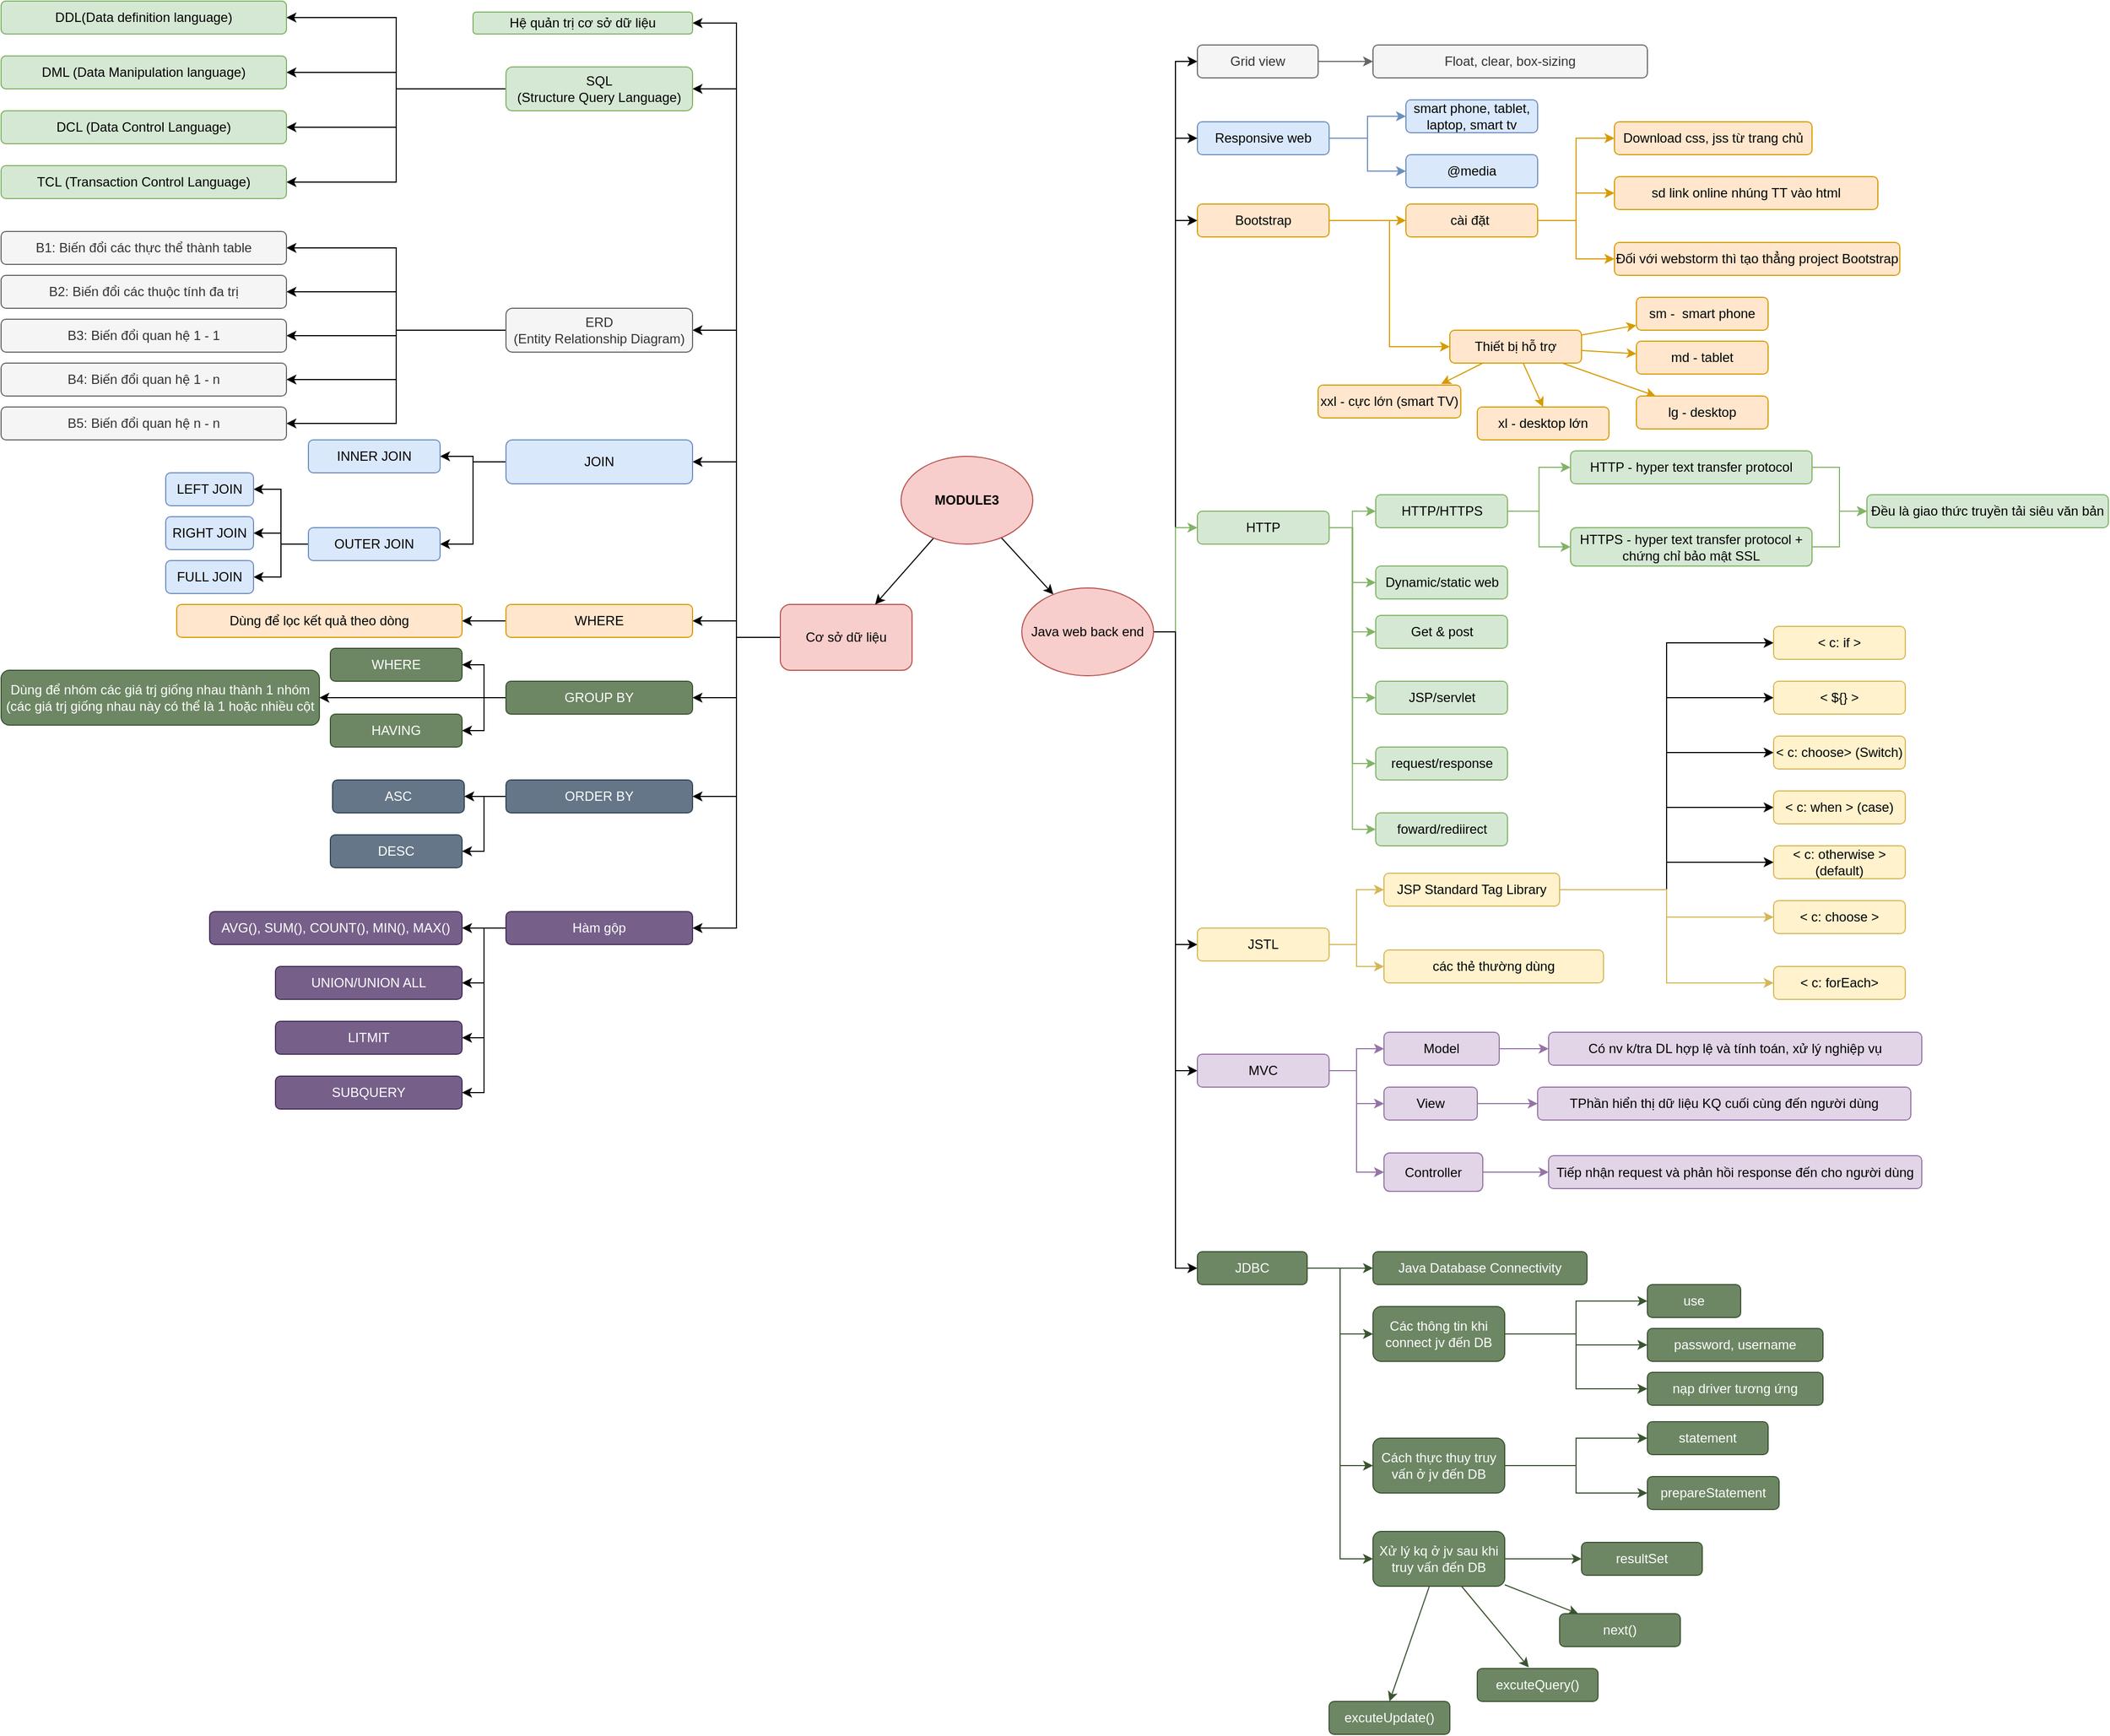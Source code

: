 <mxfile version="15.7.0" type="device"><diagram id="qx9XFybIl6nUPjBlFulJ" name="Page-1"><mxGraphModel dx="2568" dy="482" grid="1" gridSize="10" guides="1" tooltips="1" connect="1" arrows="1" fold="1" page="1" pageScale="1" pageWidth="850" pageHeight="1100" math="0" shadow="0"><root><mxCell id="0"/><mxCell id="1" parent="0"/><mxCell id="7AMHGMUIIfluo1ygR2YH-67" style="edgeStyle=orthogonalEdgeStyle;rounded=0;orthogonalLoop=1;jettySize=auto;html=1;entryX=0;entryY=0.5;entryDx=0;entryDy=0;" parent="1" source="7AMHGMUIIfluo1ygR2YH-1" target="7AMHGMUIIfluo1ygR2YH-2" edge="1"><mxGeometry relative="1" as="geometry"/></mxCell><mxCell id="7AMHGMUIIfluo1ygR2YH-68" style="edgeStyle=orthogonalEdgeStyle;rounded=0;orthogonalLoop=1;jettySize=auto;html=1;entryX=0;entryY=0.5;entryDx=0;entryDy=0;" parent="1" source="7AMHGMUIIfluo1ygR2YH-1" target="7AMHGMUIIfluo1ygR2YH-3" edge="1"><mxGeometry relative="1" as="geometry"/></mxCell><mxCell id="7AMHGMUIIfluo1ygR2YH-69" style="edgeStyle=orthogonalEdgeStyle;rounded=0;orthogonalLoop=1;jettySize=auto;html=1;" parent="1" source="7AMHGMUIIfluo1ygR2YH-1" target="7AMHGMUIIfluo1ygR2YH-7" edge="1"><mxGeometry relative="1" as="geometry"><Array as="points"><mxPoint x="170" y="645"/><mxPoint x="170" y="270"/></Array></mxGeometry></mxCell><mxCell id="7AMHGMUIIfluo1ygR2YH-87" style="edgeStyle=orthogonalEdgeStyle;rounded=0;orthogonalLoop=1;jettySize=auto;html=1;entryX=0;entryY=0.5;entryDx=0;entryDy=0;fillColor=#d5e8d4;strokeColor=#82b366;" parent="1" source="7AMHGMUIIfluo1ygR2YH-1" target="7AMHGMUIIfluo1ygR2YH-20" edge="1"><mxGeometry relative="1" as="geometry"><mxPoint x="190" y="360" as="targetPoint"/></mxGeometry></mxCell><mxCell id="7AMHGMUIIfluo1ygR2YH-111" style="edgeStyle=orthogonalEdgeStyle;rounded=0;orthogonalLoop=1;jettySize=auto;html=1;entryX=0;entryY=0.5;entryDx=0;entryDy=0;" parent="1" source="7AMHGMUIIfluo1ygR2YH-1" target="7AMHGMUIIfluo1ygR2YH-32" edge="1"><mxGeometry relative="1" as="geometry"/></mxCell><mxCell id="7AMHGMUIIfluo1ygR2YH-112" style="edgeStyle=orthogonalEdgeStyle;rounded=0;orthogonalLoop=1;jettySize=auto;html=1;entryX=0;entryY=0.5;entryDx=0;entryDy=0;" parent="1" source="7AMHGMUIIfluo1ygR2YH-1" target="7AMHGMUIIfluo1ygR2YH-42" edge="1"><mxGeometry relative="1" as="geometry"/></mxCell><mxCell id="7AMHGMUIIfluo1ygR2YH-120" style="edgeStyle=orthogonalEdgeStyle;rounded=0;orthogonalLoop=1;jettySize=auto;html=1;entryX=0;entryY=0.5;entryDx=0;entryDy=0;" parent="1" source="7AMHGMUIIfluo1ygR2YH-1" target="7AMHGMUIIfluo1ygR2YH-50" edge="1"><mxGeometry relative="1" as="geometry"/></mxCell><mxCell id="7AMHGMUIIfluo1ygR2YH-1" value="Java web back end" style="ellipse;whiteSpace=wrap;html=1;fillColor=#f8cecc;strokeColor=#b85450;" parent="1" vertex="1"><mxGeometry x="30" y="605" width="120" height="80" as="geometry"/></mxCell><mxCell id="7AMHGMUIIfluo1ygR2YH-70" style="edgeStyle=orthogonalEdgeStyle;rounded=0;orthogonalLoop=1;jettySize=auto;html=1;entryX=0;entryY=0.5;entryDx=0;entryDy=0;fillColor=#f5f5f5;strokeColor=#666666;" parent="1" source="7AMHGMUIIfluo1ygR2YH-2" target="7AMHGMUIIfluo1ygR2YH-4" edge="1"><mxGeometry relative="1" as="geometry"/></mxCell><mxCell id="7AMHGMUIIfluo1ygR2YH-2" value="Grid view" style="rounded=1;whiteSpace=wrap;html=1;fillColor=#f5f5f5;fontColor=#333333;strokeColor=#666666;" parent="1" vertex="1"><mxGeometry x="190" y="110" width="110" height="30" as="geometry"/></mxCell><mxCell id="7AMHGMUIIfluo1ygR2YH-71" style="edgeStyle=orthogonalEdgeStyle;rounded=0;orthogonalLoop=1;jettySize=auto;html=1;fillColor=#dae8fc;strokeColor=#6c8ebf;" parent="1" source="7AMHGMUIIfluo1ygR2YH-3" target="7AMHGMUIIfluo1ygR2YH-5" edge="1"><mxGeometry relative="1" as="geometry"/></mxCell><mxCell id="7AMHGMUIIfluo1ygR2YH-72" style="edgeStyle=orthogonalEdgeStyle;rounded=0;orthogonalLoop=1;jettySize=auto;html=1;fillColor=#dae8fc;strokeColor=#6c8ebf;" parent="1" source="7AMHGMUIIfluo1ygR2YH-3" target="7AMHGMUIIfluo1ygR2YH-6" edge="1"><mxGeometry relative="1" as="geometry"/></mxCell><mxCell id="7AMHGMUIIfluo1ygR2YH-3" value="Responsive web" style="rounded=1;whiteSpace=wrap;html=1;fillColor=#dae8fc;strokeColor=#6c8ebf;" parent="1" vertex="1"><mxGeometry x="190" y="180" width="120" height="30" as="geometry"/></mxCell><mxCell id="7AMHGMUIIfluo1ygR2YH-4" value="Float, clear, box-sizing" style="rounded=1;whiteSpace=wrap;html=1;fillColor=#f5f5f5;fontColor=#333333;strokeColor=#666666;" parent="1" vertex="1"><mxGeometry x="350" y="110" width="250" height="30" as="geometry"/></mxCell><mxCell id="7AMHGMUIIfluo1ygR2YH-5" value="smart phone, tablet, laptop, smart tv" style="rounded=1;whiteSpace=wrap;html=1;fillColor=#dae8fc;strokeColor=#6c8ebf;" parent="1" vertex="1"><mxGeometry x="380" y="160" width="120" height="30" as="geometry"/></mxCell><mxCell id="7AMHGMUIIfluo1ygR2YH-6" value="@media" style="rounded=1;whiteSpace=wrap;html=1;fillColor=#dae8fc;strokeColor=#6c8ebf;" parent="1" vertex="1"><mxGeometry x="380" y="210" width="120" height="30" as="geometry"/></mxCell><mxCell id="7AMHGMUIIfluo1ygR2YH-73" style="edgeStyle=orthogonalEdgeStyle;rounded=0;orthogonalLoop=1;jettySize=auto;html=1;fillColor=#ffe6cc;strokeColor=#d79b00;" parent="1" source="7AMHGMUIIfluo1ygR2YH-7" target="7AMHGMUIIfluo1ygR2YH-8" edge="1"><mxGeometry relative="1" as="geometry"/></mxCell><mxCell id="7AMHGMUIIfluo1ygR2YH-74" style="edgeStyle=orthogonalEdgeStyle;rounded=0;orthogonalLoop=1;jettySize=auto;html=1;entryX=0;entryY=0.5;entryDx=0;entryDy=0;fillColor=#ffe6cc;strokeColor=#d79b00;" parent="1" source="7AMHGMUIIfluo1ygR2YH-7" target="7AMHGMUIIfluo1ygR2YH-13" edge="1"><mxGeometry relative="1" as="geometry"/></mxCell><mxCell id="7AMHGMUIIfluo1ygR2YH-7" value="Bootstrap" style="rounded=1;whiteSpace=wrap;html=1;fillColor=#ffe6cc;strokeColor=#d79b00;" parent="1" vertex="1"><mxGeometry x="190" y="255" width="120" height="30" as="geometry"/></mxCell><mxCell id="7AMHGMUIIfluo1ygR2YH-76" style="edgeStyle=orthogonalEdgeStyle;rounded=0;orthogonalLoop=1;jettySize=auto;html=1;fillColor=#ffe6cc;strokeColor=#d79b00;" parent="1" source="7AMHGMUIIfluo1ygR2YH-8" target="7AMHGMUIIfluo1ygR2YH-10" edge="1"><mxGeometry relative="1" as="geometry"/></mxCell><mxCell id="7AMHGMUIIfluo1ygR2YH-77" style="edgeStyle=orthogonalEdgeStyle;rounded=0;orthogonalLoop=1;jettySize=auto;html=1;entryX=0;entryY=0.5;entryDx=0;entryDy=0;fillColor=#ffe6cc;strokeColor=#d79b00;" parent="1" source="7AMHGMUIIfluo1ygR2YH-8" target="7AMHGMUIIfluo1ygR2YH-11" edge="1"><mxGeometry relative="1" as="geometry"/></mxCell><mxCell id="7AMHGMUIIfluo1ygR2YH-78" style="edgeStyle=orthogonalEdgeStyle;rounded=0;orthogonalLoop=1;jettySize=auto;html=1;entryX=0;entryY=0.5;entryDx=0;entryDy=0;fillColor=#ffe6cc;strokeColor=#d79b00;" parent="1" source="7AMHGMUIIfluo1ygR2YH-8" target="7AMHGMUIIfluo1ygR2YH-9" edge="1"><mxGeometry relative="1" as="geometry"/></mxCell><mxCell id="7AMHGMUIIfluo1ygR2YH-8" value="cài đặt&amp;nbsp;" style="rounded=1;whiteSpace=wrap;html=1;fillColor=#ffe6cc;strokeColor=#d79b00;" parent="1" vertex="1"><mxGeometry x="380" y="255" width="120" height="30" as="geometry"/></mxCell><mxCell id="7AMHGMUIIfluo1ygR2YH-9" value="Download css, jss từ trang chủ" style="rounded=1;whiteSpace=wrap;html=1;fillColor=#ffe6cc;strokeColor=#d79b00;" parent="1" vertex="1"><mxGeometry x="570" y="180" width="180" height="30" as="geometry"/></mxCell><mxCell id="7AMHGMUIIfluo1ygR2YH-10" value="sd link online nhúng TT vào html" style="rounded=1;whiteSpace=wrap;html=1;fillColor=#ffe6cc;strokeColor=#d79b00;" parent="1" vertex="1"><mxGeometry x="570" y="230" width="240" height="30" as="geometry"/></mxCell><mxCell id="7AMHGMUIIfluo1ygR2YH-11" value="Đối với webstorm thì tạo thẳng project Bootstrap" style="rounded=1;whiteSpace=wrap;html=1;fillColor=#ffe6cc;strokeColor=#d79b00;" parent="1" vertex="1"><mxGeometry x="570" y="290" width="260" height="30" as="geometry"/></mxCell><mxCell id="7AMHGMUIIfluo1ygR2YH-79" style="rounded=0;orthogonalLoop=1;jettySize=auto;html=1;fillColor=#ffe6cc;strokeColor=#d79b00;" parent="1" source="7AMHGMUIIfluo1ygR2YH-13" target="7AMHGMUIIfluo1ygR2YH-14" edge="1"><mxGeometry relative="1" as="geometry"/></mxCell><mxCell id="7AMHGMUIIfluo1ygR2YH-81" style="edgeStyle=none;rounded=0;orthogonalLoop=1;jettySize=auto;html=1;fillColor=#ffe6cc;strokeColor=#d79b00;" parent="1" source="7AMHGMUIIfluo1ygR2YH-13" target="7AMHGMUIIfluo1ygR2YH-15" edge="1"><mxGeometry relative="1" as="geometry"/></mxCell><mxCell id="7AMHGMUIIfluo1ygR2YH-83" style="edgeStyle=none;rounded=0;orthogonalLoop=1;jettySize=auto;html=1;fillColor=#ffe6cc;strokeColor=#d79b00;" parent="1" source="7AMHGMUIIfluo1ygR2YH-13" target="7AMHGMUIIfluo1ygR2YH-17" edge="1"><mxGeometry relative="1" as="geometry"/></mxCell><mxCell id="7AMHGMUIIfluo1ygR2YH-84" style="edgeStyle=none;rounded=0;orthogonalLoop=1;jettySize=auto;html=1;entryX=0.5;entryY=0;entryDx=0;entryDy=0;fillColor=#ffe6cc;strokeColor=#d79b00;" parent="1" source="7AMHGMUIIfluo1ygR2YH-13" target="7AMHGMUIIfluo1ygR2YH-18" edge="1"><mxGeometry relative="1" as="geometry"/></mxCell><mxCell id="7AMHGMUIIfluo1ygR2YH-85" style="edgeStyle=none;rounded=0;orthogonalLoop=1;jettySize=auto;html=1;entryX=0.862;entryY=-0.033;entryDx=0;entryDy=0;entryPerimeter=0;fillColor=#ffe6cc;strokeColor=#d79b00;" parent="1" source="7AMHGMUIIfluo1ygR2YH-13" target="7AMHGMUIIfluo1ygR2YH-19" edge="1"><mxGeometry relative="1" as="geometry"/></mxCell><mxCell id="7AMHGMUIIfluo1ygR2YH-13" value="Thiết bị hỗ trợ" style="rounded=1;whiteSpace=wrap;html=1;fillColor=#ffe6cc;strokeColor=#d79b00;" parent="1" vertex="1"><mxGeometry x="420" y="370" width="120" height="30" as="geometry"/></mxCell><mxCell id="7AMHGMUIIfluo1ygR2YH-14" value="sm -&amp;nbsp; smart phone" style="rounded=1;whiteSpace=wrap;html=1;fillColor=#ffe6cc;strokeColor=#d79b00;" parent="1" vertex="1"><mxGeometry x="590" y="340" width="120" height="30" as="geometry"/></mxCell><mxCell id="7AMHGMUIIfluo1ygR2YH-15" value="md - tablet" style="rounded=1;whiteSpace=wrap;html=1;fillColor=#ffe6cc;strokeColor=#d79b00;" parent="1" vertex="1"><mxGeometry x="590" y="380" width="120" height="30" as="geometry"/></mxCell><mxCell id="7AMHGMUIIfluo1ygR2YH-17" value="lg - desktop" style="rounded=1;whiteSpace=wrap;html=1;fillColor=#ffe6cc;strokeColor=#d79b00;" parent="1" vertex="1"><mxGeometry x="590" y="430" width="120" height="30" as="geometry"/></mxCell><mxCell id="7AMHGMUIIfluo1ygR2YH-18" value="xl - desktop lớn" style="rounded=1;whiteSpace=wrap;html=1;fillColor=#ffe6cc;strokeColor=#d79b00;" parent="1" vertex="1"><mxGeometry x="445" y="440" width="120" height="30" as="geometry"/></mxCell><mxCell id="7AMHGMUIIfluo1ygR2YH-19" value="xxl - cực lớn (smart TV)" style="rounded=1;whiteSpace=wrap;html=1;fillColor=#ffe6cc;strokeColor=#d79b00;" parent="1" vertex="1"><mxGeometry x="300" y="420" width="130" height="30" as="geometry"/></mxCell><mxCell id="7AMHGMUIIfluo1ygR2YH-95" style="edgeStyle=orthogonalEdgeStyle;rounded=0;orthogonalLoop=1;jettySize=auto;html=1;fillColor=#d5e8d4;strokeColor=#82b366;" parent="1" source="7AMHGMUIIfluo1ygR2YH-20" target="7AMHGMUIIfluo1ygR2YH-21" edge="1"><mxGeometry relative="1" as="geometry"/></mxCell><mxCell id="7AMHGMUIIfluo1ygR2YH-97" style="edgeStyle=orthogonalEdgeStyle;rounded=0;orthogonalLoop=1;jettySize=auto;html=1;entryX=0;entryY=0.5;entryDx=0;entryDy=0;fillColor=#d5e8d4;strokeColor=#82b366;" parent="1" source="7AMHGMUIIfluo1ygR2YH-20" target="7AMHGMUIIfluo1ygR2YH-23" edge="1"><mxGeometry relative="1" as="geometry"/></mxCell><mxCell id="7AMHGMUIIfluo1ygR2YH-102" style="edgeStyle=orthogonalEdgeStyle;rounded=0;orthogonalLoop=1;jettySize=auto;html=1;entryX=0;entryY=0.5;entryDx=0;entryDy=0;fillColor=#d5e8d4;strokeColor=#82b366;" parent="1" source="7AMHGMUIIfluo1ygR2YH-20" target="7AMHGMUIIfluo1ygR2YH-22" edge="1"><mxGeometry relative="1" as="geometry"/></mxCell><mxCell id="7AMHGMUIIfluo1ygR2YH-104" style="edgeStyle=orthogonalEdgeStyle;rounded=0;orthogonalLoop=1;jettySize=auto;html=1;entryX=0;entryY=0.5;entryDx=0;entryDy=0;fillColor=#d5e8d4;strokeColor=#82b366;" parent="1" source="7AMHGMUIIfluo1ygR2YH-20" target="7AMHGMUIIfluo1ygR2YH-24" edge="1"><mxGeometry relative="1" as="geometry"/></mxCell><mxCell id="7AMHGMUIIfluo1ygR2YH-105" style="edgeStyle=orthogonalEdgeStyle;rounded=0;orthogonalLoop=1;jettySize=auto;html=1;entryX=0;entryY=0.5;entryDx=0;entryDy=0;fillColor=#d5e8d4;strokeColor=#82b366;" parent="1" source="7AMHGMUIIfluo1ygR2YH-20" target="7AMHGMUIIfluo1ygR2YH-25" edge="1"><mxGeometry relative="1" as="geometry"/></mxCell><mxCell id="7AMHGMUIIfluo1ygR2YH-106" style="edgeStyle=orthogonalEdgeStyle;rounded=0;orthogonalLoop=1;jettySize=auto;html=1;entryX=0;entryY=0.5;entryDx=0;entryDy=0;fillColor=#d5e8d4;strokeColor=#82b366;" parent="1" source="7AMHGMUIIfluo1ygR2YH-20" target="7AMHGMUIIfluo1ygR2YH-27" edge="1"><mxGeometry relative="1" as="geometry"/></mxCell><mxCell id="7AMHGMUIIfluo1ygR2YH-20" value="HTTP" style="rounded=1;whiteSpace=wrap;html=1;fillColor=#d5e8d4;strokeColor=#82b366;" parent="1" vertex="1"><mxGeometry x="190" y="535" width="120" height="30" as="geometry"/></mxCell><mxCell id="7AMHGMUIIfluo1ygR2YH-89" style="edgeStyle=orthogonalEdgeStyle;rounded=0;orthogonalLoop=1;jettySize=auto;html=1;entryX=0;entryY=0.5;entryDx=0;entryDy=0;fillColor=#d5e8d4;strokeColor=#82b366;" parent="1" source="7AMHGMUIIfluo1ygR2YH-21" target="7AMHGMUIIfluo1ygR2YH-29" edge="1"><mxGeometry relative="1" as="geometry"/></mxCell><mxCell id="7AMHGMUIIfluo1ygR2YH-92" style="edgeStyle=orthogonalEdgeStyle;rounded=0;orthogonalLoop=1;jettySize=auto;html=1;entryX=0;entryY=0.5;entryDx=0;entryDy=0;fillColor=#d5e8d4;strokeColor=#82b366;" parent="1" source="7AMHGMUIIfluo1ygR2YH-21" target="7AMHGMUIIfluo1ygR2YH-28" edge="1"><mxGeometry relative="1" as="geometry"/></mxCell><mxCell id="7AMHGMUIIfluo1ygR2YH-21" value="HTTP/HTTPS" style="rounded=1;whiteSpace=wrap;html=1;fillColor=#d5e8d4;strokeColor=#82b366;" parent="1" vertex="1"><mxGeometry x="352.5" y="520" width="120" height="30" as="geometry"/></mxCell><mxCell id="7AMHGMUIIfluo1ygR2YH-22" value="Dynamic/static web" style="rounded=1;whiteSpace=wrap;html=1;fillColor=#d5e8d4;strokeColor=#82b366;" parent="1" vertex="1"><mxGeometry x="352.5" y="585" width="120" height="30" as="geometry"/></mxCell><mxCell id="7AMHGMUIIfluo1ygR2YH-23" value="Get &amp;amp; post" style="rounded=1;whiteSpace=wrap;html=1;fillColor=#d5e8d4;strokeColor=#82b366;" parent="1" vertex="1"><mxGeometry x="352.5" y="630" width="120" height="30" as="geometry"/></mxCell><mxCell id="7AMHGMUIIfluo1ygR2YH-24" value="JSP/servlet" style="rounded=1;whiteSpace=wrap;html=1;fillColor=#d5e8d4;strokeColor=#82b366;" parent="1" vertex="1"><mxGeometry x="352.5" y="690" width="120" height="30" as="geometry"/></mxCell><mxCell id="7AMHGMUIIfluo1ygR2YH-25" value="request/response" style="rounded=1;whiteSpace=wrap;html=1;fillColor=#d5e8d4;strokeColor=#82b366;" parent="1" vertex="1"><mxGeometry x="352.5" y="750" width="120" height="30" as="geometry"/></mxCell><mxCell id="7AMHGMUIIfluo1ygR2YH-27" value="foward/rediirect" style="rounded=1;whiteSpace=wrap;html=1;fillColor=#d5e8d4;strokeColor=#82b366;" parent="1" vertex="1"><mxGeometry x="352.5" y="810" width="120" height="30" as="geometry"/></mxCell><mxCell id="7AMHGMUIIfluo1ygR2YH-93" style="edgeStyle=orthogonalEdgeStyle;rounded=0;orthogonalLoop=1;jettySize=auto;html=1;entryX=0;entryY=0.5;entryDx=0;entryDy=0;fillColor=#d5e8d4;strokeColor=#82b366;" parent="1" source="7AMHGMUIIfluo1ygR2YH-28" target="7AMHGMUIIfluo1ygR2YH-30" edge="1"><mxGeometry relative="1" as="geometry"/></mxCell><mxCell id="7AMHGMUIIfluo1ygR2YH-28" value="HTTP - hyper text transfer protocol" style="rounded=1;whiteSpace=wrap;html=1;fillColor=#d5e8d4;strokeColor=#82b366;" parent="1" vertex="1"><mxGeometry x="530" y="480" width="220" height="30" as="geometry"/></mxCell><mxCell id="7AMHGMUIIfluo1ygR2YH-94" style="edgeStyle=orthogonalEdgeStyle;rounded=0;orthogonalLoop=1;jettySize=auto;html=1;entryX=0;entryY=0.5;entryDx=0;entryDy=0;fillColor=#d5e8d4;strokeColor=#82b366;" parent="1" source="7AMHGMUIIfluo1ygR2YH-29" target="7AMHGMUIIfluo1ygR2YH-30" edge="1"><mxGeometry relative="1" as="geometry"/></mxCell><mxCell id="7AMHGMUIIfluo1ygR2YH-29" value="HTTPS - hyper text transfer protocol + chứng chỉ bảo mật SSL" style="rounded=1;whiteSpace=wrap;html=1;fillColor=#d5e8d4;strokeColor=#82b366;" parent="1" vertex="1"><mxGeometry x="530" y="550" width="220" height="35" as="geometry"/></mxCell><mxCell id="7AMHGMUIIfluo1ygR2YH-30" value="Đều là giao thức truyền tải siêu văn bản" style="rounded=1;whiteSpace=wrap;html=1;fillColor=#d5e8d4;strokeColor=#82b366;" parent="1" vertex="1"><mxGeometry x="800" y="520" width="220" height="30" as="geometry"/></mxCell><mxCell id="7AMHGMUIIfluo1ygR2YH-107" style="edgeStyle=orthogonalEdgeStyle;rounded=0;orthogonalLoop=1;jettySize=auto;html=1;entryX=0;entryY=0.5;entryDx=0;entryDy=0;fillColor=#fff2cc;strokeColor=#d6b656;" parent="1" source="7AMHGMUIIfluo1ygR2YH-32" target="7AMHGMUIIfluo1ygR2YH-33" edge="1"><mxGeometry relative="1" as="geometry"/></mxCell><mxCell id="7AMHGMUIIfluo1ygR2YH-109" style="edgeStyle=orthogonalEdgeStyle;rounded=0;orthogonalLoop=1;jettySize=auto;html=1;entryX=0;entryY=0.5;entryDx=0;entryDy=0;fillColor=#fff2cc;strokeColor=#d6b656;" parent="1" source="7AMHGMUIIfluo1ygR2YH-32" target="7AMHGMUIIfluo1ygR2YH-108" edge="1"><mxGeometry relative="1" as="geometry"/></mxCell><mxCell id="7AMHGMUIIfluo1ygR2YH-32" value="JSTL" style="rounded=1;whiteSpace=wrap;html=1;fillColor=#fff2cc;strokeColor=#d6b656;" parent="1" vertex="1"><mxGeometry x="190" y="915" width="120" height="30" as="geometry"/></mxCell><mxCell id="7AMHGMUIIfluo1ygR2YH-139" style="edgeStyle=orthogonalEdgeStyle;rounded=0;orthogonalLoop=1;jettySize=auto;html=1;entryX=0;entryY=0.5;entryDx=0;entryDy=0;" parent="1" source="7AMHGMUIIfluo1ygR2YH-33" target="7AMHGMUIIfluo1ygR2YH-35" edge="1"><mxGeometry relative="1" as="geometry"/></mxCell><mxCell id="7AMHGMUIIfluo1ygR2YH-140" style="edgeStyle=orthogonalEdgeStyle;rounded=0;orthogonalLoop=1;jettySize=auto;html=1;entryX=0;entryY=0.5;entryDx=0;entryDy=0;" parent="1" source="7AMHGMUIIfluo1ygR2YH-33" target="7AMHGMUIIfluo1ygR2YH-34" edge="1"><mxGeometry relative="1" as="geometry"/></mxCell><mxCell id="7AMHGMUIIfluo1ygR2YH-141" style="edgeStyle=orthogonalEdgeStyle;rounded=0;orthogonalLoop=1;jettySize=auto;html=1;entryX=0;entryY=0.5;entryDx=0;entryDy=0;" parent="1" source="7AMHGMUIIfluo1ygR2YH-33" target="7AMHGMUIIfluo1ygR2YH-37" edge="1"><mxGeometry relative="1" as="geometry"/></mxCell><mxCell id="7AMHGMUIIfluo1ygR2YH-142" style="edgeStyle=orthogonalEdgeStyle;rounded=0;orthogonalLoop=1;jettySize=auto;html=1;entryX=0;entryY=0.5;entryDx=0;entryDy=0;" parent="1" source="7AMHGMUIIfluo1ygR2YH-33" target="7AMHGMUIIfluo1ygR2YH-36" edge="1"><mxGeometry relative="1" as="geometry"/></mxCell><mxCell id="7AMHGMUIIfluo1ygR2YH-143" style="edgeStyle=orthogonalEdgeStyle;rounded=0;orthogonalLoop=1;jettySize=auto;html=1;" parent="1" source="7AMHGMUIIfluo1ygR2YH-33" target="7AMHGMUIIfluo1ygR2YH-38" edge="1"><mxGeometry relative="1" as="geometry"/></mxCell><mxCell id="7AMHGMUIIfluo1ygR2YH-144" style="edgeStyle=orthogonalEdgeStyle;rounded=0;orthogonalLoop=1;jettySize=auto;html=1;entryX=0;entryY=0.5;entryDx=0;entryDy=0;fillColor=#fff2cc;strokeColor=#d6b656;" parent="1" source="7AMHGMUIIfluo1ygR2YH-33" target="7AMHGMUIIfluo1ygR2YH-40" edge="1"><mxGeometry relative="1" as="geometry"/></mxCell><mxCell id="7AMHGMUIIfluo1ygR2YH-145" style="edgeStyle=orthogonalEdgeStyle;rounded=0;orthogonalLoop=1;jettySize=auto;html=1;entryX=0;entryY=0.5;entryDx=0;entryDy=0;fillColor=#fff2cc;strokeColor=#d6b656;" parent="1" source="7AMHGMUIIfluo1ygR2YH-33" target="7AMHGMUIIfluo1ygR2YH-41" edge="1"><mxGeometry relative="1" as="geometry"/></mxCell><mxCell id="7AMHGMUIIfluo1ygR2YH-33" value="JSP Standard Tag Library" style="rounded=1;whiteSpace=wrap;html=1;fillColor=#fff2cc;strokeColor=#d6b656;" parent="1" vertex="1"><mxGeometry x="360" y="865" width="160" height="30" as="geometry"/></mxCell><mxCell id="7AMHGMUIIfluo1ygR2YH-34" value="&amp;lt; ${} &amp;gt;" style="rounded=1;whiteSpace=wrap;html=1;fillColor=#fff2cc;strokeColor=#d6b656;" parent="1" vertex="1"><mxGeometry x="715" y="690" width="120" height="30" as="geometry"/></mxCell><mxCell id="7AMHGMUIIfluo1ygR2YH-35" value="&amp;lt; c: if &amp;gt;" style="rounded=1;whiteSpace=wrap;html=1;fillColor=#fff2cc;strokeColor=#d6b656;" parent="1" vertex="1"><mxGeometry x="715" y="640" width="120" height="30" as="geometry"/></mxCell><mxCell id="7AMHGMUIIfluo1ygR2YH-36" value="&amp;lt; c: when &amp;gt; (case)" style="rounded=1;whiteSpace=wrap;html=1;fillColor=#fff2cc;strokeColor=#d6b656;" parent="1" vertex="1"><mxGeometry x="715" y="790" width="120" height="30" as="geometry"/></mxCell><mxCell id="7AMHGMUIIfluo1ygR2YH-37" value="&amp;lt; c: choose&amp;gt; (Switch)" style="rounded=1;whiteSpace=wrap;html=1;fillColor=#fff2cc;strokeColor=#d6b656;" parent="1" vertex="1"><mxGeometry x="715" y="740" width="120" height="30" as="geometry"/></mxCell><mxCell id="7AMHGMUIIfluo1ygR2YH-38" value="&amp;lt; c: otherwise &amp;gt; (default)" style="rounded=1;whiteSpace=wrap;html=1;fillColor=#fff2cc;strokeColor=#d6b656;" parent="1" vertex="1"><mxGeometry x="715" y="840" width="120" height="30" as="geometry"/></mxCell><mxCell id="7AMHGMUIIfluo1ygR2YH-40" value="&amp;lt; c: choose &amp;gt;" style="rounded=1;whiteSpace=wrap;html=1;fillColor=#fff2cc;strokeColor=#d6b656;" parent="1" vertex="1"><mxGeometry x="715" y="890" width="120" height="30" as="geometry"/></mxCell><mxCell id="7AMHGMUIIfluo1ygR2YH-41" value="&amp;lt; c: forEach&amp;gt;" style="rounded=1;whiteSpace=wrap;html=1;fillColor=#fff2cc;strokeColor=#d6b656;" parent="1" vertex="1"><mxGeometry x="715" y="950" width="120" height="30" as="geometry"/></mxCell><mxCell id="7AMHGMUIIfluo1ygR2YH-113" style="edgeStyle=orthogonalEdgeStyle;rounded=0;orthogonalLoop=1;jettySize=auto;html=1;entryX=0;entryY=0.5;entryDx=0;entryDy=0;fillColor=#e1d5e7;strokeColor=#9673a6;" parent="1" source="7AMHGMUIIfluo1ygR2YH-42" target="7AMHGMUIIfluo1ygR2YH-43" edge="1"><mxGeometry relative="1" as="geometry"/></mxCell><mxCell id="7AMHGMUIIfluo1ygR2YH-115" style="edgeStyle=orthogonalEdgeStyle;rounded=0;orthogonalLoop=1;jettySize=auto;html=1;entryX=0;entryY=0.5;entryDx=0;entryDy=0;fillColor=#e1d5e7;strokeColor=#9673a6;" parent="1" source="7AMHGMUIIfluo1ygR2YH-42" target="7AMHGMUIIfluo1ygR2YH-44" edge="1"><mxGeometry relative="1" as="geometry"/></mxCell><mxCell id="7AMHGMUIIfluo1ygR2YH-118" style="edgeStyle=orthogonalEdgeStyle;rounded=0;orthogonalLoop=1;jettySize=auto;html=1;entryX=0;entryY=0.5;entryDx=0;entryDy=0;fillColor=#e1d5e7;strokeColor=#9673a6;" parent="1" source="7AMHGMUIIfluo1ygR2YH-42" target="7AMHGMUIIfluo1ygR2YH-45" edge="1"><mxGeometry relative="1" as="geometry"/></mxCell><mxCell id="7AMHGMUIIfluo1ygR2YH-42" value="MVC" style="rounded=1;whiteSpace=wrap;html=1;fillColor=#e1d5e7;strokeColor=#9673a6;" parent="1" vertex="1"><mxGeometry x="190" y="1030" width="120" height="30" as="geometry"/></mxCell><mxCell id="7AMHGMUIIfluo1ygR2YH-114" style="edgeStyle=orthogonalEdgeStyle;rounded=0;orthogonalLoop=1;jettySize=auto;html=1;entryX=0;entryY=0.5;entryDx=0;entryDy=0;fillColor=#e1d5e7;strokeColor=#9673a6;" parent="1" source="7AMHGMUIIfluo1ygR2YH-43" target="7AMHGMUIIfluo1ygR2YH-47" edge="1"><mxGeometry relative="1" as="geometry"/></mxCell><mxCell id="7AMHGMUIIfluo1ygR2YH-43" value="Model" style="rounded=1;whiteSpace=wrap;html=1;fillColor=#e1d5e7;strokeColor=#9673a6;" parent="1" vertex="1"><mxGeometry x="360" y="1010" width="105" height="30" as="geometry"/></mxCell><mxCell id="7AMHGMUIIfluo1ygR2YH-116" style="edgeStyle=orthogonalEdgeStyle;rounded=0;orthogonalLoop=1;jettySize=auto;html=1;fillColor=#e1d5e7;strokeColor=#9673a6;" parent="1" source="7AMHGMUIIfluo1ygR2YH-44" target="7AMHGMUIIfluo1ygR2YH-48" edge="1"><mxGeometry relative="1" as="geometry"/></mxCell><mxCell id="7AMHGMUIIfluo1ygR2YH-44" value="View" style="rounded=1;whiteSpace=wrap;html=1;fillColor=#e1d5e7;strokeColor=#9673a6;" parent="1" vertex="1"><mxGeometry x="360" y="1060" width="85" height="30" as="geometry"/></mxCell><mxCell id="7AMHGMUIIfluo1ygR2YH-119" style="edgeStyle=orthogonalEdgeStyle;rounded=0;orthogonalLoop=1;jettySize=auto;html=1;entryX=0;entryY=0.5;entryDx=0;entryDy=0;fillColor=#e1d5e7;strokeColor=#9673a6;" parent="1" source="7AMHGMUIIfluo1ygR2YH-45" target="7AMHGMUIIfluo1ygR2YH-46" edge="1"><mxGeometry relative="1" as="geometry"/></mxCell><mxCell id="7AMHGMUIIfluo1ygR2YH-45" value="Controller" style="rounded=1;whiteSpace=wrap;html=1;fillColor=#e1d5e7;strokeColor=#9673a6;" parent="1" vertex="1"><mxGeometry x="360" y="1120" width="90" height="35" as="geometry"/></mxCell><mxCell id="7AMHGMUIIfluo1ygR2YH-46" value="Tiếp nhận request và phản hồi response đến cho người dùng" style="rounded=1;whiteSpace=wrap;html=1;fillColor=#e1d5e7;strokeColor=#9673a6;" parent="1" vertex="1"><mxGeometry x="510" y="1122.5" width="340" height="30" as="geometry"/></mxCell><mxCell id="7AMHGMUIIfluo1ygR2YH-47" value="Có nv k/tra DL hợp lệ và tính toán, xử lý nghiệp vụ" style="rounded=1;whiteSpace=wrap;html=1;fillColor=#e1d5e7;strokeColor=#9673a6;" parent="1" vertex="1"><mxGeometry x="510" y="1010" width="340" height="30" as="geometry"/></mxCell><mxCell id="7AMHGMUIIfluo1ygR2YH-48" value="TPhần hiển thị dữ liệu KQ cuối cùng đến người dùng" style="rounded=1;whiteSpace=wrap;html=1;fillColor=#e1d5e7;strokeColor=#9673a6;" parent="1" vertex="1"><mxGeometry x="500" y="1060" width="340" height="30" as="geometry"/></mxCell><mxCell id="7AMHGMUIIfluo1ygR2YH-121" style="edgeStyle=orthogonalEdgeStyle;rounded=0;orthogonalLoop=1;jettySize=auto;html=1;fillColor=#6d8764;strokeColor=#3A5431;" parent="1" source="7AMHGMUIIfluo1ygR2YH-50" target="7AMHGMUIIfluo1ygR2YH-51" edge="1"><mxGeometry relative="1" as="geometry"/></mxCell><mxCell id="7AMHGMUIIfluo1ygR2YH-122" style="edgeStyle=orthogonalEdgeStyle;rounded=0;orthogonalLoop=1;jettySize=auto;html=1;entryX=0;entryY=0.5;entryDx=0;entryDy=0;fillColor=#6d8764;strokeColor=#3A5431;" parent="1" source="7AMHGMUIIfluo1ygR2YH-50" target="7AMHGMUIIfluo1ygR2YH-52" edge="1"><mxGeometry relative="1" as="geometry"/></mxCell><mxCell id="7AMHGMUIIfluo1ygR2YH-123" style="edgeStyle=orthogonalEdgeStyle;rounded=0;orthogonalLoop=1;jettySize=auto;html=1;entryX=0;entryY=0.5;entryDx=0;entryDy=0;fillColor=#6d8764;strokeColor=#3A5431;" parent="1" source="7AMHGMUIIfluo1ygR2YH-50" target="7AMHGMUIIfluo1ygR2YH-56" edge="1"><mxGeometry relative="1" as="geometry"/></mxCell><mxCell id="7AMHGMUIIfluo1ygR2YH-124" style="edgeStyle=orthogonalEdgeStyle;rounded=0;orthogonalLoop=1;jettySize=auto;html=1;entryX=0;entryY=0.5;entryDx=0;entryDy=0;fillColor=#6d8764;strokeColor=#3A5431;" parent="1" source="7AMHGMUIIfluo1ygR2YH-50" target="7AMHGMUIIfluo1ygR2YH-60" edge="1"><mxGeometry relative="1" as="geometry"/></mxCell><mxCell id="7AMHGMUIIfluo1ygR2YH-50" value="JDBC" style="rounded=1;whiteSpace=wrap;html=1;fillColor=#6d8764;fontColor=#ffffff;strokeColor=#3A5431;" parent="1" vertex="1"><mxGeometry x="190" y="1210" width="100" height="30" as="geometry"/></mxCell><mxCell id="7AMHGMUIIfluo1ygR2YH-51" value="Java Database Connectivity" style="rounded=1;whiteSpace=wrap;html=1;fillColor=#6d8764;fontColor=#ffffff;strokeColor=#3A5431;" parent="1" vertex="1"><mxGeometry x="350" y="1210" width="195" height="30" as="geometry"/></mxCell><mxCell id="7AMHGMUIIfluo1ygR2YH-128" style="edgeStyle=orthogonalEdgeStyle;rounded=0;orthogonalLoop=1;jettySize=auto;html=1;fillColor=#6d8764;strokeColor=#3A5431;" parent="1" source="7AMHGMUIIfluo1ygR2YH-52" target="7AMHGMUIIfluo1ygR2YH-53" edge="1"><mxGeometry relative="1" as="geometry"/></mxCell><mxCell id="7AMHGMUIIfluo1ygR2YH-129" style="edgeStyle=orthogonalEdgeStyle;rounded=0;orthogonalLoop=1;jettySize=auto;html=1;fillColor=#6d8764;strokeColor=#3A5431;" parent="1" source="7AMHGMUIIfluo1ygR2YH-52" target="7AMHGMUIIfluo1ygR2YH-54" edge="1"><mxGeometry relative="1" as="geometry"/></mxCell><mxCell id="7AMHGMUIIfluo1ygR2YH-130" style="edgeStyle=orthogonalEdgeStyle;rounded=0;orthogonalLoop=1;jettySize=auto;html=1;entryX=0;entryY=0.5;entryDx=0;entryDy=0;fillColor=#6d8764;strokeColor=#3A5431;" parent="1" source="7AMHGMUIIfluo1ygR2YH-52" target="7AMHGMUIIfluo1ygR2YH-55" edge="1"><mxGeometry relative="1" as="geometry"/></mxCell><mxCell id="7AMHGMUIIfluo1ygR2YH-52" value="Các thông tin khi connect jv đến DB" style="rounded=1;whiteSpace=wrap;html=1;fillColor=#6d8764;fontColor=#ffffff;strokeColor=#3A5431;" parent="1" vertex="1"><mxGeometry x="350" y="1260" width="120" height="50" as="geometry"/></mxCell><mxCell id="7AMHGMUIIfluo1ygR2YH-53" value="use" style="rounded=1;whiteSpace=wrap;html=1;fillColor=#6d8764;fontColor=#ffffff;strokeColor=#3A5431;" parent="1" vertex="1"><mxGeometry x="600" y="1240" width="85" height="30" as="geometry"/></mxCell><mxCell id="7AMHGMUIIfluo1ygR2YH-54" value="password, username" style="rounded=1;whiteSpace=wrap;html=1;fillColor=#6d8764;fontColor=#ffffff;strokeColor=#3A5431;" parent="1" vertex="1"><mxGeometry x="600" y="1280" width="160" height="30" as="geometry"/></mxCell><mxCell id="7AMHGMUIIfluo1ygR2YH-55" value="nạp driver tương ứng" style="rounded=1;whiteSpace=wrap;html=1;fillColor=#6d8764;fontColor=#ffffff;strokeColor=#3A5431;" parent="1" vertex="1"><mxGeometry x="600" y="1320" width="160" height="30" as="geometry"/></mxCell><mxCell id="7AMHGMUIIfluo1ygR2YH-131" style="edgeStyle=orthogonalEdgeStyle;rounded=0;orthogonalLoop=1;jettySize=auto;html=1;fillColor=#6d8764;strokeColor=#3A5431;" parent="1" source="7AMHGMUIIfluo1ygR2YH-56" target="7AMHGMUIIfluo1ygR2YH-57" edge="1"><mxGeometry relative="1" as="geometry"/></mxCell><mxCell id="7AMHGMUIIfluo1ygR2YH-132" style="edgeStyle=orthogonalEdgeStyle;rounded=0;orthogonalLoop=1;jettySize=auto;html=1;fillColor=#6d8764;strokeColor=#3A5431;" parent="1" source="7AMHGMUIIfluo1ygR2YH-56" target="7AMHGMUIIfluo1ygR2YH-59" edge="1"><mxGeometry relative="1" as="geometry"/></mxCell><mxCell id="7AMHGMUIIfluo1ygR2YH-56" value="Cách thực thuy truy vấn ở jv đến DB" style="rounded=1;whiteSpace=wrap;html=1;fillColor=#6d8764;fontColor=#ffffff;strokeColor=#3A5431;" parent="1" vertex="1"><mxGeometry x="350" y="1380" width="120" height="50" as="geometry"/></mxCell><mxCell id="7AMHGMUIIfluo1ygR2YH-57" value="statement" style="rounded=1;whiteSpace=wrap;html=1;fillColor=#6d8764;fontColor=#ffffff;strokeColor=#3A5431;" parent="1" vertex="1"><mxGeometry x="600" y="1365" width="110" height="30" as="geometry"/></mxCell><mxCell id="7AMHGMUIIfluo1ygR2YH-59" value="prepareStatement" style="rounded=1;whiteSpace=wrap;html=1;fillColor=#6d8764;fontColor=#ffffff;strokeColor=#3A5431;" parent="1" vertex="1"><mxGeometry x="600" y="1415" width="120" height="30" as="geometry"/></mxCell><mxCell id="7AMHGMUIIfluo1ygR2YH-135" style="rounded=0;orthogonalLoop=1;jettySize=auto;html=1;entryX=0;entryY=0.5;entryDx=0;entryDy=0;fillColor=#6d8764;strokeColor=#3A5431;" parent="1" source="7AMHGMUIIfluo1ygR2YH-60" target="7AMHGMUIIfluo1ygR2YH-61" edge="1"><mxGeometry relative="1" as="geometry"/></mxCell><mxCell id="7AMHGMUIIfluo1ygR2YH-136" style="edgeStyle=none;rounded=0;orthogonalLoop=1;jettySize=auto;html=1;fillColor=#6d8764;strokeColor=#3A5431;" parent="1" source="7AMHGMUIIfluo1ygR2YH-60" target="7AMHGMUIIfluo1ygR2YH-62" edge="1"><mxGeometry relative="1" as="geometry"/></mxCell><mxCell id="7AMHGMUIIfluo1ygR2YH-137" style="edgeStyle=none;rounded=0;orthogonalLoop=1;jettySize=auto;html=1;entryX=0.427;entryY=-0.033;entryDx=0;entryDy=0;entryPerimeter=0;fillColor=#6d8764;strokeColor=#3A5431;" parent="1" source="7AMHGMUIIfluo1ygR2YH-60" target="7AMHGMUIIfluo1ygR2YH-64" edge="1"><mxGeometry relative="1" as="geometry"/></mxCell><mxCell id="7AMHGMUIIfluo1ygR2YH-138" style="edgeStyle=none;rounded=0;orthogonalLoop=1;jettySize=auto;html=1;entryX=0.5;entryY=0;entryDx=0;entryDy=0;fillColor=#6d8764;strokeColor=#3A5431;" parent="1" source="7AMHGMUIIfluo1ygR2YH-60" target="7AMHGMUIIfluo1ygR2YH-65" edge="1"><mxGeometry relative="1" as="geometry"/></mxCell><mxCell id="7AMHGMUIIfluo1ygR2YH-60" value="Xử lý kq ở jv sau khi truy vấn đến DB" style="rounded=1;whiteSpace=wrap;html=1;fillColor=#6d8764;fontColor=#ffffff;strokeColor=#3A5431;" parent="1" vertex="1"><mxGeometry x="350" y="1465" width="120" height="50" as="geometry"/></mxCell><mxCell id="7AMHGMUIIfluo1ygR2YH-61" value="resultSet" style="rounded=1;whiteSpace=wrap;html=1;fillColor=#6d8764;fontColor=#ffffff;strokeColor=#3A5431;" parent="1" vertex="1"><mxGeometry x="540" y="1475" width="110" height="30" as="geometry"/></mxCell><mxCell id="7AMHGMUIIfluo1ygR2YH-62" value="next()" style="rounded=1;whiteSpace=wrap;html=1;fillColor=#6d8764;fontColor=#ffffff;strokeColor=#3A5431;" parent="1" vertex="1"><mxGeometry x="520" y="1540" width="110" height="30" as="geometry"/></mxCell><mxCell id="7AMHGMUIIfluo1ygR2YH-64" value="excuteQuery()" style="rounded=1;whiteSpace=wrap;html=1;fillColor=#6d8764;fontColor=#ffffff;strokeColor=#3A5431;" parent="1" vertex="1"><mxGeometry x="445" y="1590" width="110" height="30" as="geometry"/></mxCell><mxCell id="7AMHGMUIIfluo1ygR2YH-65" value="excuteUpdate()" style="rounded=1;whiteSpace=wrap;html=1;fillColor=#6d8764;fontColor=#ffffff;strokeColor=#3A5431;" parent="1" vertex="1"><mxGeometry x="310" y="1620" width="110" height="30" as="geometry"/></mxCell><mxCell id="7AMHGMUIIfluo1ygR2YH-108" value="các thẻ thường dùng" style="rounded=1;whiteSpace=wrap;html=1;fillColor=#fff2cc;strokeColor=#d6b656;" parent="1" vertex="1"><mxGeometry x="360" y="935" width="200" height="30" as="geometry"/></mxCell><mxCell id="A3XygRUKqeT7QAROXQOH-55" style="edgeStyle=orthogonalEdgeStyle;rounded=0;orthogonalLoop=1;jettySize=auto;html=1;entryX=1;entryY=0.5;entryDx=0;entryDy=0;" edge="1" parent="1" source="A3XygRUKqeT7QAROXQOH-9" target="A3XygRUKqeT7QAROXQOH-53"><mxGeometry relative="1" as="geometry"/></mxCell><mxCell id="A3XygRUKqeT7QAROXQOH-56" style="edgeStyle=orthogonalEdgeStyle;rounded=0;orthogonalLoop=1;jettySize=auto;html=1;entryX=1;entryY=0.5;entryDx=0;entryDy=0;" edge="1" parent="1" source="A3XygRUKqeT7QAROXQOH-9" target="A3XygRUKqeT7QAROXQOH-54"><mxGeometry relative="1" as="geometry"/></mxCell><mxCell id="A3XygRUKqeT7QAROXQOH-57" style="edgeStyle=orthogonalEdgeStyle;rounded=0;orthogonalLoop=1;jettySize=auto;html=1;entryX=1;entryY=0.5;entryDx=0;entryDy=0;" edge="1" parent="1" source="A3XygRUKqeT7QAROXQOH-9" target="A3XygRUKqeT7QAROXQOH-21"><mxGeometry relative="1" as="geometry"/></mxCell><mxCell id="A3XygRUKqeT7QAROXQOH-60" style="edgeStyle=orthogonalEdgeStyle;rounded=0;orthogonalLoop=1;jettySize=auto;html=1;entryX=1;entryY=0.5;entryDx=0;entryDy=0;" edge="1" parent="1" source="A3XygRUKqeT7QAROXQOH-9" target="A3XygRUKqeT7QAROXQOH-25"><mxGeometry relative="1" as="geometry"/></mxCell><mxCell id="A3XygRUKqeT7QAROXQOH-61" style="edgeStyle=orthogonalEdgeStyle;rounded=0;orthogonalLoop=1;jettySize=auto;html=1;entryX=1;entryY=0.5;entryDx=0;entryDy=0;" edge="1" parent="1" source="A3XygRUKqeT7QAROXQOH-9" target="A3XygRUKqeT7QAROXQOH-32"><mxGeometry relative="1" as="geometry"/></mxCell><mxCell id="A3XygRUKqeT7QAROXQOH-62" style="edgeStyle=orthogonalEdgeStyle;rounded=0;orthogonalLoop=1;jettySize=auto;html=1;entryX=1;entryY=0.5;entryDx=0;entryDy=0;" edge="1" parent="1" source="A3XygRUKqeT7QAROXQOH-9" target="A3XygRUKqeT7QAROXQOH-36"><mxGeometry relative="1" as="geometry"/></mxCell><mxCell id="A3XygRUKqeT7QAROXQOH-67" style="edgeStyle=orthogonalEdgeStyle;rounded=0;orthogonalLoop=1;jettySize=auto;html=1;entryX=1;entryY=0.5;entryDx=0;entryDy=0;" edge="1" parent="1" source="A3XygRUKqeT7QAROXQOH-9" target="A3XygRUKqeT7QAROXQOH-41"><mxGeometry relative="1" as="geometry"/></mxCell><mxCell id="A3XygRUKqeT7QAROXQOH-72" style="edgeStyle=orthogonalEdgeStyle;rounded=0;orthogonalLoop=1;jettySize=auto;html=1;entryX=1;entryY=0.5;entryDx=0;entryDy=0;" edge="1" parent="1" source="A3XygRUKqeT7QAROXQOH-9" target="A3XygRUKqeT7QAROXQOH-48"><mxGeometry relative="1" as="geometry"/></mxCell><mxCell id="A3XygRUKqeT7QAROXQOH-9" value="Cơ sở dữ liệu" style="rounded=1;whiteSpace=wrap;html=1;fillColor=#f8cecc;strokeColor=#b85450;" vertex="1" parent="1"><mxGeometry x="-190" y="620" width="120" height="60" as="geometry"/></mxCell><mxCell id="A3XygRUKqeT7QAROXQOH-100" style="edgeStyle=orthogonalEdgeStyle;rounded=0;orthogonalLoop=1;jettySize=auto;html=1;entryX=1;entryY=0.5;entryDx=0;entryDy=0;" edge="1" parent="1" source="A3XygRUKqeT7QAROXQOH-21" target="A3XygRUKqeT7QAROXQOH-87"><mxGeometry relative="1" as="geometry"/></mxCell><mxCell id="A3XygRUKqeT7QAROXQOH-101" style="edgeStyle=orthogonalEdgeStyle;rounded=0;orthogonalLoop=1;jettySize=auto;html=1;entryX=1;entryY=0.5;entryDx=0;entryDy=0;" edge="1" parent="1" source="A3XygRUKqeT7QAROXQOH-21" target="A3XygRUKqeT7QAROXQOH-88"><mxGeometry relative="1" as="geometry"/></mxCell><mxCell id="A3XygRUKqeT7QAROXQOH-102" style="edgeStyle=orthogonalEdgeStyle;rounded=0;orthogonalLoop=1;jettySize=auto;html=1;" edge="1" parent="1" source="A3XygRUKqeT7QAROXQOH-21" target="A3XygRUKqeT7QAROXQOH-89"><mxGeometry relative="1" as="geometry"/></mxCell><mxCell id="A3XygRUKqeT7QAROXQOH-103" style="edgeStyle=orthogonalEdgeStyle;rounded=0;orthogonalLoop=1;jettySize=auto;html=1;entryX=1;entryY=0.5;entryDx=0;entryDy=0;" edge="1" parent="1" source="A3XygRUKqeT7QAROXQOH-21" target="A3XygRUKqeT7QAROXQOH-90"><mxGeometry relative="1" as="geometry"/></mxCell><mxCell id="A3XygRUKqeT7QAROXQOH-104" style="edgeStyle=orthogonalEdgeStyle;rounded=0;orthogonalLoop=1;jettySize=auto;html=1;entryX=1;entryY=0.5;entryDx=0;entryDy=0;" edge="1" parent="1" source="A3XygRUKqeT7QAROXQOH-21" target="A3XygRUKqeT7QAROXQOH-91"><mxGeometry relative="1" as="geometry"/></mxCell><mxCell id="A3XygRUKqeT7QAROXQOH-21" value="ERD&lt;br&gt;(Entity Relationship Diagram)" style="rounded=1;whiteSpace=wrap;html=1;fillColor=#f5f5f5;fontColor=#333333;strokeColor=#666666;" vertex="1" parent="1"><mxGeometry x="-440" y="350" width="170" height="40" as="geometry"/></mxCell><mxCell id="A3XygRUKqeT7QAROXQOH-58" style="edgeStyle=orthogonalEdgeStyle;rounded=0;orthogonalLoop=1;jettySize=auto;html=1;entryX=1;entryY=0.5;entryDx=0;entryDy=0;" edge="1" parent="1" source="A3XygRUKqeT7QAROXQOH-25" target="A3XygRUKqeT7QAROXQOH-26"><mxGeometry relative="1" as="geometry"/></mxCell><mxCell id="A3XygRUKqeT7QAROXQOH-59" style="edgeStyle=orthogonalEdgeStyle;rounded=0;orthogonalLoop=1;jettySize=auto;html=1;entryX=1;entryY=0.5;entryDx=0;entryDy=0;" edge="1" parent="1" source="A3XygRUKqeT7QAROXQOH-25" target="A3XygRUKqeT7QAROXQOH-30"><mxGeometry relative="1" as="geometry"/></mxCell><mxCell id="A3XygRUKqeT7QAROXQOH-25" value="JOIN" style="rounded=1;whiteSpace=wrap;html=1;fillColor=#dae8fc;strokeColor=#6c8ebf;" vertex="1" parent="1"><mxGeometry x="-440" y="470" width="170" height="40" as="geometry"/></mxCell><mxCell id="A3XygRUKqeT7QAROXQOH-26" value="INNER JOIN" style="rounded=1;whiteSpace=wrap;html=1;fillColor=#dae8fc;strokeColor=#6c8ebf;" vertex="1" parent="1"><mxGeometry x="-620" y="470" width="120" height="30" as="geometry"/></mxCell><mxCell id="A3XygRUKqeT7QAROXQOH-80" style="edgeStyle=orthogonalEdgeStyle;rounded=0;orthogonalLoop=1;jettySize=auto;html=1;entryX=1;entryY=0.5;entryDx=0;entryDy=0;" edge="1" parent="1" source="A3XygRUKqeT7QAROXQOH-30" target="A3XygRUKqeT7QAROXQOH-77"><mxGeometry relative="1" as="geometry"/></mxCell><mxCell id="A3XygRUKqeT7QAROXQOH-81" style="edgeStyle=orthogonalEdgeStyle;rounded=0;orthogonalLoop=1;jettySize=auto;html=1;entryX=1;entryY=0.5;entryDx=0;entryDy=0;" edge="1" parent="1" source="A3XygRUKqeT7QAROXQOH-30" target="A3XygRUKqeT7QAROXQOH-78"><mxGeometry relative="1" as="geometry"/></mxCell><mxCell id="A3XygRUKqeT7QAROXQOH-82" style="edgeStyle=orthogonalEdgeStyle;rounded=0;orthogonalLoop=1;jettySize=auto;html=1;entryX=1;entryY=0.5;entryDx=0;entryDy=0;" edge="1" parent="1" source="A3XygRUKqeT7QAROXQOH-30" target="A3XygRUKqeT7QAROXQOH-79"><mxGeometry relative="1" as="geometry"/></mxCell><mxCell id="A3XygRUKqeT7QAROXQOH-30" value="OUTER JOIN" style="rounded=1;whiteSpace=wrap;html=1;fillColor=#dae8fc;strokeColor=#6c8ebf;" vertex="1" parent="1"><mxGeometry x="-620" y="550" width="120" height="30" as="geometry"/></mxCell><mxCell id="A3XygRUKqeT7QAROXQOH-74" style="edgeStyle=orthogonalEdgeStyle;rounded=0;orthogonalLoop=1;jettySize=auto;html=1;entryX=1;entryY=0.5;entryDx=0;entryDy=0;" edge="1" parent="1" source="A3XygRUKqeT7QAROXQOH-32" target="A3XygRUKqeT7QAROXQOH-73"><mxGeometry relative="1" as="geometry"/></mxCell><mxCell id="A3XygRUKqeT7QAROXQOH-32" value="WHERE" style="rounded=1;whiteSpace=wrap;html=1;fillColor=#ffe6cc;strokeColor=#d79b00;" vertex="1" parent="1"><mxGeometry x="-440" y="620" width="170" height="30" as="geometry"/></mxCell><mxCell id="A3XygRUKqeT7QAROXQOH-63" style="edgeStyle=orthogonalEdgeStyle;rounded=0;orthogonalLoop=1;jettySize=auto;html=1;entryX=1;entryY=0.5;entryDx=0;entryDy=0;" edge="1" parent="1" source="A3XygRUKqeT7QAROXQOH-36" target="A3XygRUKqeT7QAROXQOH-38"><mxGeometry relative="1" as="geometry"/></mxCell><mxCell id="A3XygRUKqeT7QAROXQOH-64" style="edgeStyle=orthogonalEdgeStyle;rounded=0;orthogonalLoop=1;jettySize=auto;html=1;entryX=1;entryY=0.5;entryDx=0;entryDy=0;" edge="1" parent="1" source="A3XygRUKqeT7QAROXQOH-36" target="A3XygRUKqeT7QAROXQOH-37"><mxGeometry relative="1" as="geometry"/></mxCell><mxCell id="A3XygRUKqeT7QAROXQOH-76" style="edgeStyle=orthogonalEdgeStyle;rounded=0;orthogonalLoop=1;jettySize=auto;html=1;entryX=1;entryY=0.5;entryDx=0;entryDy=0;" edge="1" parent="1" source="A3XygRUKqeT7QAROXQOH-36" target="A3XygRUKqeT7QAROXQOH-75"><mxGeometry relative="1" as="geometry"/></mxCell><mxCell id="A3XygRUKqeT7QAROXQOH-36" value="GROUP BY" style="rounded=1;whiteSpace=wrap;html=1;fillColor=#6d8764;fontColor=#ffffff;strokeColor=#3A5431;" vertex="1" parent="1"><mxGeometry x="-440" y="690" width="170" height="30" as="geometry"/></mxCell><mxCell id="A3XygRUKqeT7QAROXQOH-37" value="HAVING" style="rounded=1;whiteSpace=wrap;html=1;fillColor=#6d8764;fontColor=#ffffff;strokeColor=#3A5431;" vertex="1" parent="1"><mxGeometry x="-600" y="720" width="120" height="30" as="geometry"/></mxCell><mxCell id="A3XygRUKqeT7QAROXQOH-38" value="WHERE" style="rounded=1;whiteSpace=wrap;html=1;fillColor=#6d8764;fontColor=#ffffff;strokeColor=#3A5431;" vertex="1" parent="1"><mxGeometry x="-600" y="660" width="120" height="30" as="geometry"/></mxCell><mxCell id="A3XygRUKqeT7QAROXQOH-65" style="edgeStyle=orthogonalEdgeStyle;rounded=0;orthogonalLoop=1;jettySize=auto;html=1;entryX=1;entryY=0.5;entryDx=0;entryDy=0;" edge="1" parent="1" source="A3XygRUKqeT7QAROXQOH-41" target="A3XygRUKqeT7QAROXQOH-42"><mxGeometry relative="1" as="geometry"/></mxCell><mxCell id="A3XygRUKqeT7QAROXQOH-66" style="edgeStyle=orthogonalEdgeStyle;rounded=0;orthogonalLoop=1;jettySize=auto;html=1;entryX=1;entryY=0.5;entryDx=0;entryDy=0;" edge="1" parent="1" source="A3XygRUKqeT7QAROXQOH-41" target="A3XygRUKqeT7QAROXQOH-43"><mxGeometry relative="1" as="geometry"/></mxCell><mxCell id="A3XygRUKqeT7QAROXQOH-41" value="ORDER BY" style="rounded=1;whiteSpace=wrap;html=1;fillColor=#647687;fontColor=#ffffff;strokeColor=#314354;" vertex="1" parent="1"><mxGeometry x="-440" y="780" width="170" height="30" as="geometry"/></mxCell><mxCell id="A3XygRUKqeT7QAROXQOH-42" value="ASC" style="rounded=1;whiteSpace=wrap;html=1;fillColor=#647687;fontColor=#ffffff;strokeColor=#314354;" vertex="1" parent="1"><mxGeometry x="-598" y="780" width="120" height="30" as="geometry"/></mxCell><mxCell id="A3XygRUKqeT7QAROXQOH-43" value="DESC" style="rounded=1;whiteSpace=wrap;html=1;fillColor=#647687;fontColor=#ffffff;strokeColor=#314354;" vertex="1" parent="1"><mxGeometry x="-600" y="830" width="120" height="30" as="geometry"/></mxCell><mxCell id="A3XygRUKqeT7QAROXQOH-68" style="edgeStyle=orthogonalEdgeStyle;rounded=0;orthogonalLoop=1;jettySize=auto;html=1;" edge="1" parent="1" source="A3XygRUKqeT7QAROXQOH-48" target="A3XygRUKqeT7QAROXQOH-49"><mxGeometry relative="1" as="geometry"/></mxCell><mxCell id="A3XygRUKqeT7QAROXQOH-69" style="edgeStyle=orthogonalEdgeStyle;rounded=0;orthogonalLoop=1;jettySize=auto;html=1;entryX=1;entryY=0.5;entryDx=0;entryDy=0;" edge="1" parent="1" source="A3XygRUKqeT7QAROXQOH-48" target="A3XygRUKqeT7QAROXQOH-50"><mxGeometry relative="1" as="geometry"/></mxCell><mxCell id="A3XygRUKqeT7QAROXQOH-70" style="edgeStyle=orthogonalEdgeStyle;rounded=0;orthogonalLoop=1;jettySize=auto;html=1;entryX=1;entryY=0.5;entryDx=0;entryDy=0;" edge="1" parent="1" source="A3XygRUKqeT7QAROXQOH-48" target="A3XygRUKqeT7QAROXQOH-51"><mxGeometry relative="1" as="geometry"/></mxCell><mxCell id="A3XygRUKqeT7QAROXQOH-71" style="edgeStyle=orthogonalEdgeStyle;rounded=0;orthogonalLoop=1;jettySize=auto;html=1;entryX=1;entryY=0.5;entryDx=0;entryDy=0;" edge="1" parent="1" source="A3XygRUKqeT7QAROXQOH-48" target="A3XygRUKqeT7QAROXQOH-52"><mxGeometry relative="1" as="geometry"/></mxCell><mxCell id="A3XygRUKqeT7QAROXQOH-48" value="Hàm gộp" style="rounded=1;whiteSpace=wrap;html=1;fillColor=#76608a;fontColor=#ffffff;strokeColor=#432D57;" vertex="1" parent="1"><mxGeometry x="-440" y="900" width="170" height="30" as="geometry"/></mxCell><mxCell id="A3XygRUKqeT7QAROXQOH-49" value="AVG(), SUM(), COUNT(), MIN(), MAX()" style="rounded=1;whiteSpace=wrap;html=1;fillColor=#76608a;fontColor=#ffffff;strokeColor=#432D57;" vertex="1" parent="1"><mxGeometry x="-710" y="900" width="230" height="30" as="geometry"/></mxCell><mxCell id="A3XygRUKqeT7QAROXQOH-50" value="UNION/UNION ALL" style="rounded=1;whiteSpace=wrap;html=1;fillColor=#76608a;fontColor=#ffffff;strokeColor=#432D57;" vertex="1" parent="1"><mxGeometry x="-650" y="950" width="170" height="30" as="geometry"/></mxCell><mxCell id="A3XygRUKqeT7QAROXQOH-51" value="LITMIT" style="rounded=1;whiteSpace=wrap;html=1;fillColor=#76608a;fontColor=#ffffff;strokeColor=#432D57;" vertex="1" parent="1"><mxGeometry x="-650" y="1000" width="170" height="30" as="geometry"/></mxCell><mxCell id="A3XygRUKqeT7QAROXQOH-52" value="SUBQUERY" style="rounded=1;whiteSpace=wrap;html=1;fillColor=#76608a;fontColor=#ffffff;strokeColor=#432D57;" vertex="1" parent="1"><mxGeometry x="-650" y="1050" width="170" height="30" as="geometry"/></mxCell><mxCell id="A3XygRUKqeT7QAROXQOH-53" value="Hệ quản trị cơ sở dữ liệu" style="rounded=1;whiteSpace=wrap;html=1;fillColor=#d5e8d4;strokeColor=#82b366;" vertex="1" parent="1"><mxGeometry x="-470" y="80" width="200" height="20" as="geometry"/></mxCell><mxCell id="A3XygRUKqeT7QAROXQOH-96" style="edgeStyle=orthogonalEdgeStyle;rounded=0;orthogonalLoop=1;jettySize=auto;html=1;entryX=1;entryY=0.5;entryDx=0;entryDy=0;" edge="1" parent="1" source="A3XygRUKqeT7QAROXQOH-54" target="A3XygRUKqeT7QAROXQOH-92"><mxGeometry relative="1" as="geometry"/></mxCell><mxCell id="A3XygRUKqeT7QAROXQOH-97" style="edgeStyle=orthogonalEdgeStyle;rounded=0;orthogonalLoop=1;jettySize=auto;html=1;entryX=1;entryY=0.5;entryDx=0;entryDy=0;" edge="1" parent="1" source="A3XygRUKqeT7QAROXQOH-54" target="A3XygRUKqeT7QAROXQOH-93"><mxGeometry relative="1" as="geometry"/></mxCell><mxCell id="A3XygRUKqeT7QAROXQOH-98" style="edgeStyle=orthogonalEdgeStyle;rounded=0;orthogonalLoop=1;jettySize=auto;html=1;" edge="1" parent="1" source="A3XygRUKqeT7QAROXQOH-54" target="A3XygRUKqeT7QAROXQOH-94"><mxGeometry relative="1" as="geometry"/></mxCell><mxCell id="A3XygRUKqeT7QAROXQOH-99" style="edgeStyle=orthogonalEdgeStyle;rounded=0;orthogonalLoop=1;jettySize=auto;html=1;entryX=1;entryY=0.5;entryDx=0;entryDy=0;" edge="1" parent="1" source="A3XygRUKqeT7QAROXQOH-54" target="A3XygRUKqeT7QAROXQOH-86"><mxGeometry relative="1" as="geometry"/></mxCell><mxCell id="A3XygRUKqeT7QAROXQOH-54" value="SQL&lt;br&gt;(Structure Query Language)" style="rounded=1;whiteSpace=wrap;html=1;fillColor=#d5e8d4;strokeColor=#82b366;" vertex="1" parent="1"><mxGeometry x="-440" y="130" width="170" height="40" as="geometry"/></mxCell><mxCell id="A3XygRUKqeT7QAROXQOH-73" value="Dùng để lọc kết quả theo dòng" style="rounded=1;whiteSpace=wrap;html=1;fillColor=#ffe6cc;strokeColor=#d79b00;" vertex="1" parent="1"><mxGeometry x="-740" y="620" width="260" height="30" as="geometry"/></mxCell><mxCell id="A3XygRUKqeT7QAROXQOH-75" value="Dùng để nhóm các giá trj giống nhau thành 1 nhóm (các giá trj giống nhau này có thể là 1 hoặc nhiều cột" style="rounded=1;whiteSpace=wrap;html=1;fillColor=#6d8764;fontColor=#ffffff;strokeColor=#3A5431;" vertex="1" parent="1"><mxGeometry x="-900" y="680" width="290" height="50" as="geometry"/></mxCell><mxCell id="A3XygRUKqeT7QAROXQOH-77" value="LEFT JOIN" style="rounded=1;whiteSpace=wrap;html=1;fillColor=#dae8fc;strokeColor=#6c8ebf;" vertex="1" parent="1"><mxGeometry x="-750" y="500" width="80" height="30" as="geometry"/></mxCell><mxCell id="A3XygRUKqeT7QAROXQOH-78" value="RIGHT JOIN" style="rounded=1;whiteSpace=wrap;html=1;fillColor=#dae8fc;strokeColor=#6c8ebf;" vertex="1" parent="1"><mxGeometry x="-750" y="540" width="80" height="30" as="geometry"/></mxCell><mxCell id="A3XygRUKqeT7QAROXQOH-79" value="FULL JOIN" style="rounded=1;whiteSpace=wrap;html=1;fillColor=#dae8fc;strokeColor=#6c8ebf;" vertex="1" parent="1"><mxGeometry x="-750" y="580" width="80" height="30" as="geometry"/></mxCell><mxCell id="A3XygRUKqeT7QAROXQOH-83" value="DDL(Data definition language)" style="rounded=1;whiteSpace=wrap;html=1;fillColor=#d5e8d4;strokeColor=#82b366;" vertex="1" parent="1"><mxGeometry x="-900" y="70" width="260" height="30" as="geometry"/></mxCell><mxCell id="A3XygRUKqeT7QAROXQOH-84" value="DML (Data Manipulation language)" style="rounded=1;whiteSpace=wrap;html=1;fillColor=#d5e8d4;strokeColor=#82b366;" vertex="1" parent="1"><mxGeometry x="-900" y="120" width="260" height="30" as="geometry"/></mxCell><mxCell id="A3XygRUKqeT7QAROXQOH-85" value="DCL (Data Control Language)" style="rounded=1;whiteSpace=wrap;html=1;fillColor=#d5e8d4;strokeColor=#82b366;" vertex="1" parent="1"><mxGeometry x="-900" y="170" width="260" height="30" as="geometry"/></mxCell><mxCell id="A3XygRUKqeT7QAROXQOH-86" value="TCL (Transaction Control Language)" style="rounded=1;whiteSpace=wrap;html=1;fillColor=#d5e8d4;strokeColor=#82b366;" vertex="1" parent="1"><mxGeometry x="-900" y="220" width="260" height="30" as="geometry"/></mxCell><mxCell id="A3XygRUKqeT7QAROXQOH-87" value="B1: Biến đổi các thực thể thành table" style="rounded=1;whiteSpace=wrap;html=1;fillColor=#f5f5f5;fontColor=#333333;strokeColor=#666666;" vertex="1" parent="1"><mxGeometry x="-900" y="280" width="260" height="30" as="geometry"/></mxCell><mxCell id="A3XygRUKqeT7QAROXQOH-88" value="B2: Biến đổi các thuộc tính đa trị" style="rounded=1;whiteSpace=wrap;html=1;fillColor=#f5f5f5;fontColor=#333333;strokeColor=#666666;" vertex="1" parent="1"><mxGeometry x="-900" y="320" width="260" height="30" as="geometry"/></mxCell><mxCell id="A3XygRUKqeT7QAROXQOH-89" value="B3: Biến đổi quan hệ 1 - 1" style="rounded=1;whiteSpace=wrap;html=1;fillColor=#f5f5f5;fontColor=#333333;strokeColor=#666666;" vertex="1" parent="1"><mxGeometry x="-900" y="360" width="260" height="30" as="geometry"/></mxCell><mxCell id="A3XygRUKqeT7QAROXQOH-90" value="B4: Biến đổi quan hệ 1 - n" style="rounded=1;whiteSpace=wrap;html=1;fillColor=#f5f5f5;fontColor=#333333;strokeColor=#666666;" vertex="1" parent="1"><mxGeometry x="-900" y="400" width="260" height="30" as="geometry"/></mxCell><mxCell id="A3XygRUKqeT7QAROXQOH-91" value="B5: Biến đổi quan hệ n - n" style="rounded=1;whiteSpace=wrap;html=1;fillColor=#f5f5f5;fontColor=#333333;strokeColor=#666666;" vertex="1" parent="1"><mxGeometry x="-900" y="440" width="260" height="30" as="geometry"/></mxCell><mxCell id="A3XygRUKqeT7QAROXQOH-92" value="DDL(Data definition language)" style="rounded=1;whiteSpace=wrap;html=1;fillColor=#d5e8d4;strokeColor=#82b366;" vertex="1" parent="1"><mxGeometry x="-900" y="70" width="260" height="30" as="geometry"/></mxCell><mxCell id="A3XygRUKqeT7QAROXQOH-93" value="DML (Data Manipulation language)" style="rounded=1;whiteSpace=wrap;html=1;fillColor=#d5e8d4;strokeColor=#82b366;" vertex="1" parent="1"><mxGeometry x="-900" y="120" width="260" height="30" as="geometry"/></mxCell><mxCell id="A3XygRUKqeT7QAROXQOH-94" value="DCL (Data Control Language)" style="rounded=1;whiteSpace=wrap;html=1;fillColor=#d5e8d4;strokeColor=#82b366;" vertex="1" parent="1"><mxGeometry x="-900" y="170" width="260" height="30" as="geometry"/></mxCell><mxCell id="A3XygRUKqeT7QAROXQOH-119" style="rounded=0;orthogonalLoop=1;jettySize=auto;html=1;" edge="1" parent="1" source="A3XygRUKqeT7QAROXQOH-118" target="7AMHGMUIIfluo1ygR2YH-1"><mxGeometry relative="1" as="geometry"/></mxCell><mxCell id="A3XygRUKqeT7QAROXQOH-120" style="edgeStyle=none;rounded=0;orthogonalLoop=1;jettySize=auto;html=1;" edge="1" parent="1" source="A3XygRUKqeT7QAROXQOH-118" target="A3XygRUKqeT7QAROXQOH-9"><mxGeometry relative="1" as="geometry"/></mxCell><mxCell id="A3XygRUKqeT7QAROXQOH-118" value="&lt;b&gt;MODULE3&lt;/b&gt;" style="ellipse;whiteSpace=wrap;html=1;fillColor=#f8cecc;strokeColor=#b85450;" vertex="1" parent="1"><mxGeometry x="-80" y="485" width="120" height="80" as="geometry"/></mxCell></root></mxGraphModel></diagram></mxfile>